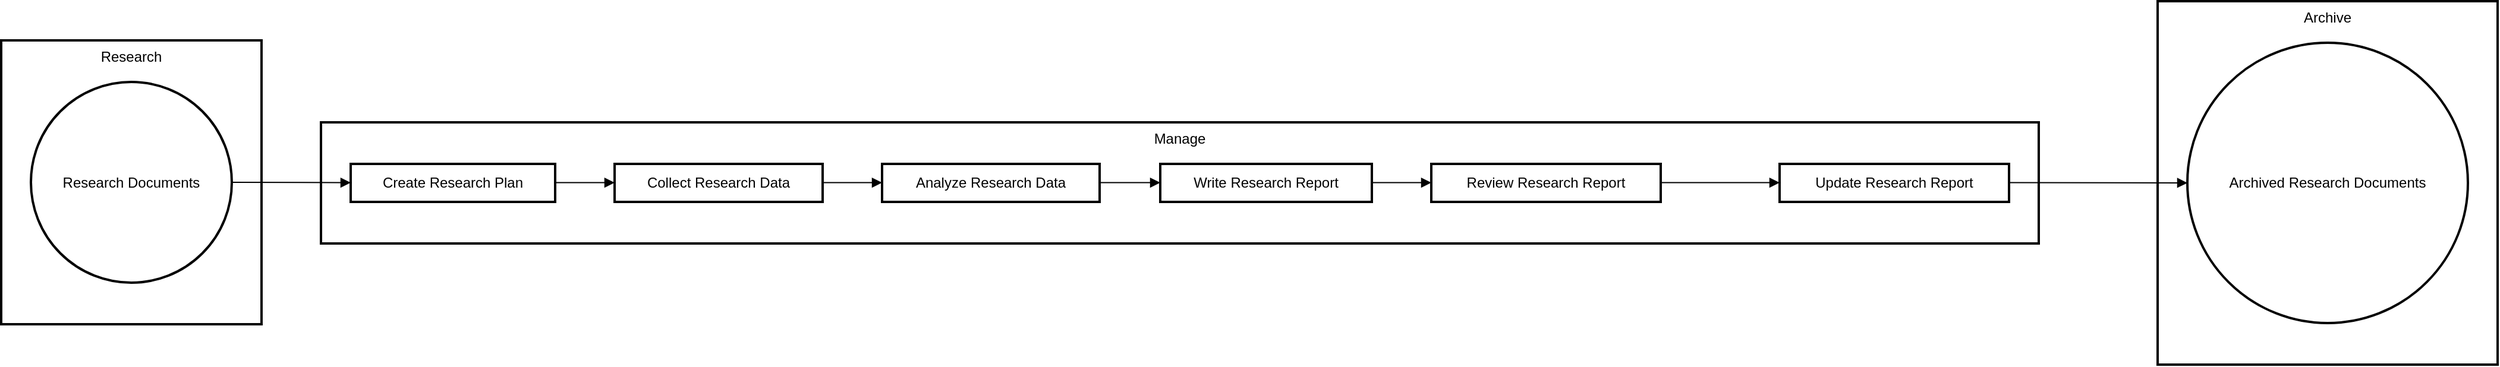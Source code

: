 <mxfile version="21.3.2" type="github">
  <diagram name="Page-1" id="mxGlR4-u509Sysq1r4c2">
    <mxGraphModel>
      <root>
        <mxCell id="0" />
        <mxCell id="1" parent="0" />
        <mxCell id="2" value="Archive" style="whiteSpace=wrap;strokeWidth=2;verticalAlign=top;" vertex="1" parent="1">
          <mxGeometry x="1814" width="286" height="306" as="geometry" />
        </mxCell>
        <mxCell id="3" value="Archived Research Documents" style="ellipse;aspect=fixed;strokeWidth=2;whiteSpace=wrap;" vertex="1" parent="1">
          <mxGeometry x="1839" y="35" width="236" height="236" as="geometry" />
        </mxCell>
        <mxCell id="4" value="Manage" style="whiteSpace=wrap;strokeWidth=2;verticalAlign=top;" vertex="1" parent="1">
          <mxGeometry x="269" y="102" width="1445" height="102" as="geometry" />
        </mxCell>
        <mxCell id="5" value="Create Research Plan" style="whiteSpace=wrap;strokeWidth=2;" vertex="1" parent="1">
          <mxGeometry x="294" y="137" width="172" height="32" as="geometry" />
        </mxCell>
        <mxCell id="6" value="Collect Research Data" style="whiteSpace=wrap;strokeWidth=2;" vertex="1" parent="1">
          <mxGeometry x="516" y="137" width="175" height="32" as="geometry" />
        </mxCell>
        <mxCell id="7" value="Analyze Research Data" style="whiteSpace=wrap;strokeWidth=2;" vertex="1" parent="1">
          <mxGeometry x="741" y="137" width="183" height="32" as="geometry" />
        </mxCell>
        <mxCell id="8" value="Write Research Report" style="whiteSpace=wrap;strokeWidth=2;" vertex="1" parent="1">
          <mxGeometry x="975" y="137" width="178" height="32" as="geometry" />
        </mxCell>
        <mxCell id="9" value="Review Research Report" style="whiteSpace=wrap;strokeWidth=2;" vertex="1" parent="1">
          <mxGeometry x="1203" y="137" width="193" height="32" as="geometry" />
        </mxCell>
        <mxCell id="10" value="Update Research Report" style="whiteSpace=wrap;strokeWidth=2;" vertex="1" parent="1">
          <mxGeometry x="1496" y="137" width="193" height="32" as="geometry" />
        </mxCell>
        <mxCell id="11" value="Research" style="whiteSpace=wrap;strokeWidth=2;verticalAlign=top;" vertex="1" parent="1">
          <mxGeometry y="33" width="219" height="239" as="geometry" />
        </mxCell>
        <mxCell id="12" value="Research Documents" style="ellipse;aspect=fixed;strokeWidth=2;whiteSpace=wrap;" vertex="1" parent="1">
          <mxGeometry x="25" y="68" width="169" height="169" as="geometry" />
        </mxCell>
        <mxCell id="13" value="" style="curved=1;startArrow=none;endArrow=block;exitX=0.999;exitY=0.502;entryX=-0.001;entryY=0.493;" edge="1" parent="1" source="12" target="5">
          <mxGeometry relative="1" as="geometry">
            <Array as="points" />
          </mxGeometry>
        </mxCell>
        <mxCell id="14" value="" style="curved=1;startArrow=none;endArrow=block;exitX=1.002;exitY=0.493;entryX=0.002;entryY=0.493;" edge="1" parent="1" source="5" target="6">
          <mxGeometry relative="1" as="geometry">
            <Array as="points" />
          </mxGeometry>
        </mxCell>
        <mxCell id="15" value="" style="curved=1;startArrow=none;endArrow=block;exitX=1.002;exitY=0.493;entryX=0.002;entryY=0.493;" edge="1" parent="1" source="6" target="7">
          <mxGeometry relative="1" as="geometry">
            <Array as="points" />
          </mxGeometry>
        </mxCell>
        <mxCell id="16" value="" style="curved=1;startArrow=none;endArrow=block;exitX=1.003;exitY=0.493;entryX=-0.002;entryY=0.493;" edge="1" parent="1" source="7" target="8">
          <mxGeometry relative="1" as="geometry">
            <Array as="points" />
          </mxGeometry>
        </mxCell>
        <mxCell id="17" value="" style="curved=1;startArrow=none;endArrow=block;exitX=0.998;exitY=0.493;entryX=-0.002;entryY=0.493;" edge="1" parent="1" source="8" target="9">
          <mxGeometry relative="1" as="geometry">
            <Array as="points" />
          </mxGeometry>
        </mxCell>
        <mxCell id="18" value="" style="curved=1;startArrow=none;endArrow=block;exitX=1.0;exitY=0.493;entryX=0.0;entryY=0.493;" edge="1" parent="1" source="9" target="10">
          <mxGeometry relative="1" as="geometry">
            <Array as="points" />
          </mxGeometry>
        </mxCell>
        <mxCell id="19" value="" style="curved=1;startArrow=none;endArrow=block;exitX=0.998;exitY=0.493;entryX=-0.002;entryY=0.499;" edge="1" parent="1" source="10" target="3">
          <mxGeometry relative="1" as="geometry">
            <Array as="points" />
          </mxGeometry>
        </mxCell>
      </root>
    </mxGraphModel>
  </diagram>
</mxfile>
